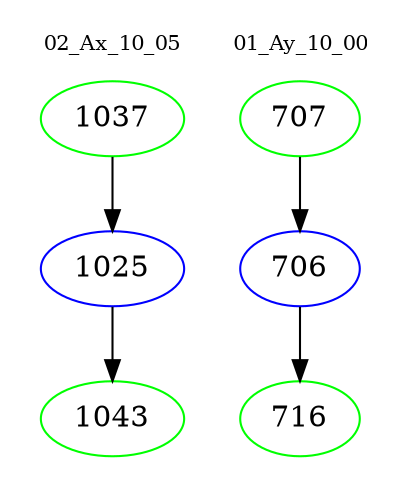 digraph{
subgraph cluster_0 {
color = white
label = "02_Ax_10_05";
fontsize=10;
T0_1037 [label="1037", color="green"]
T0_1037 -> T0_1025 [color="black"]
T0_1025 [label="1025", color="blue"]
T0_1025 -> T0_1043 [color="black"]
T0_1043 [label="1043", color="green"]
}
subgraph cluster_1 {
color = white
label = "01_Ay_10_00";
fontsize=10;
T1_707 [label="707", color="green"]
T1_707 -> T1_706 [color="black"]
T1_706 [label="706", color="blue"]
T1_706 -> T1_716 [color="black"]
T1_716 [label="716", color="green"]
}
}
